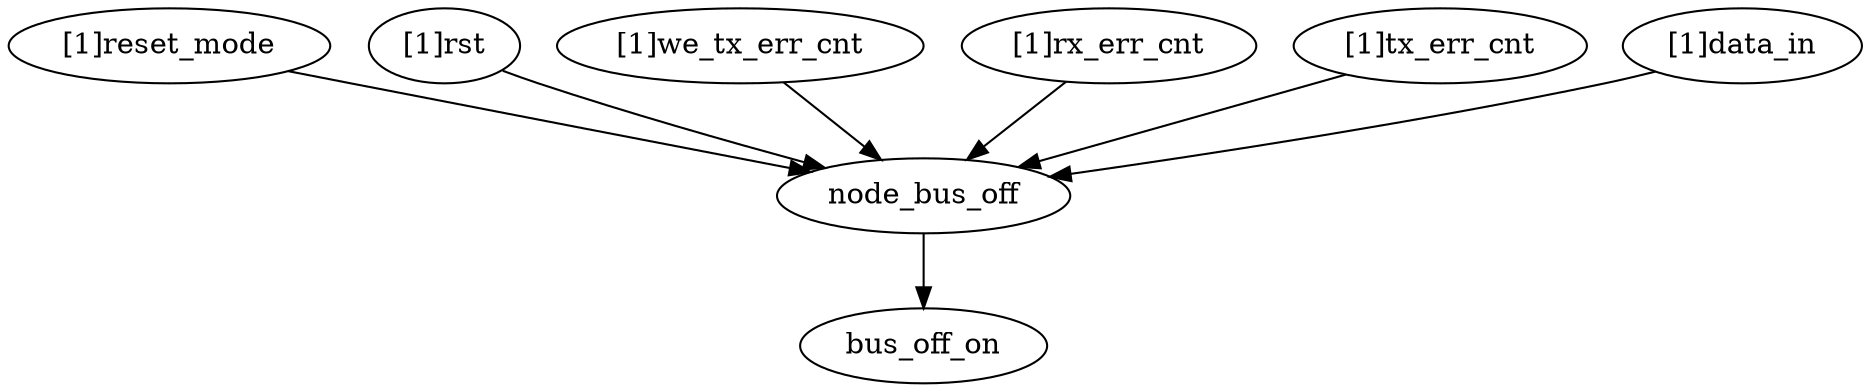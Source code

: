 strict digraph "" {
	"[1]reset_mode"	 [complexity=7,
		importance=0.0138413287673,
		rank=0.00197733268104];
	node_bus_off	 [complexity=2,
		importance=0.00613143258547,
		rank=0.00306571629274];
	"[1]reset_mode" -> node_bus_off;
	"[1]rst"	 [complexity=3,
		importance=0.0199727613528,
		rank=0.00665758711759];
	"[1]rst" -> node_bus_off;
	"[1]we_tx_err_cnt"	 [complexity=10,
		importance=0.0199727613528,
		rank=0.00199727613528];
	"[1]we_tx_err_cnt" -> node_bus_off;
	bus_off_on	 [complexity=0,
		importance=0.00167136279231,
		rank=0.0];
	"[1]rx_err_cnt"	 [complexity=7,
		importance=0.0264182909864,
		rank=0.00377404156949];
	"[1]rx_err_cnt" -> node_bus_off;
	"[1]tx_err_cnt"	 [complexity=10,
		importance=0.0272058642409,
		rank=0.00272058642409];
	"[1]tx_err_cnt" -> node_bus_off;
	node_bus_off -> bus_off_on;
	"[1]data_in"	 [complexity=10,
		importance=0.0199727613528,
		rank=0.00199727613528];
	"[1]data_in" -> node_bus_off;
}
